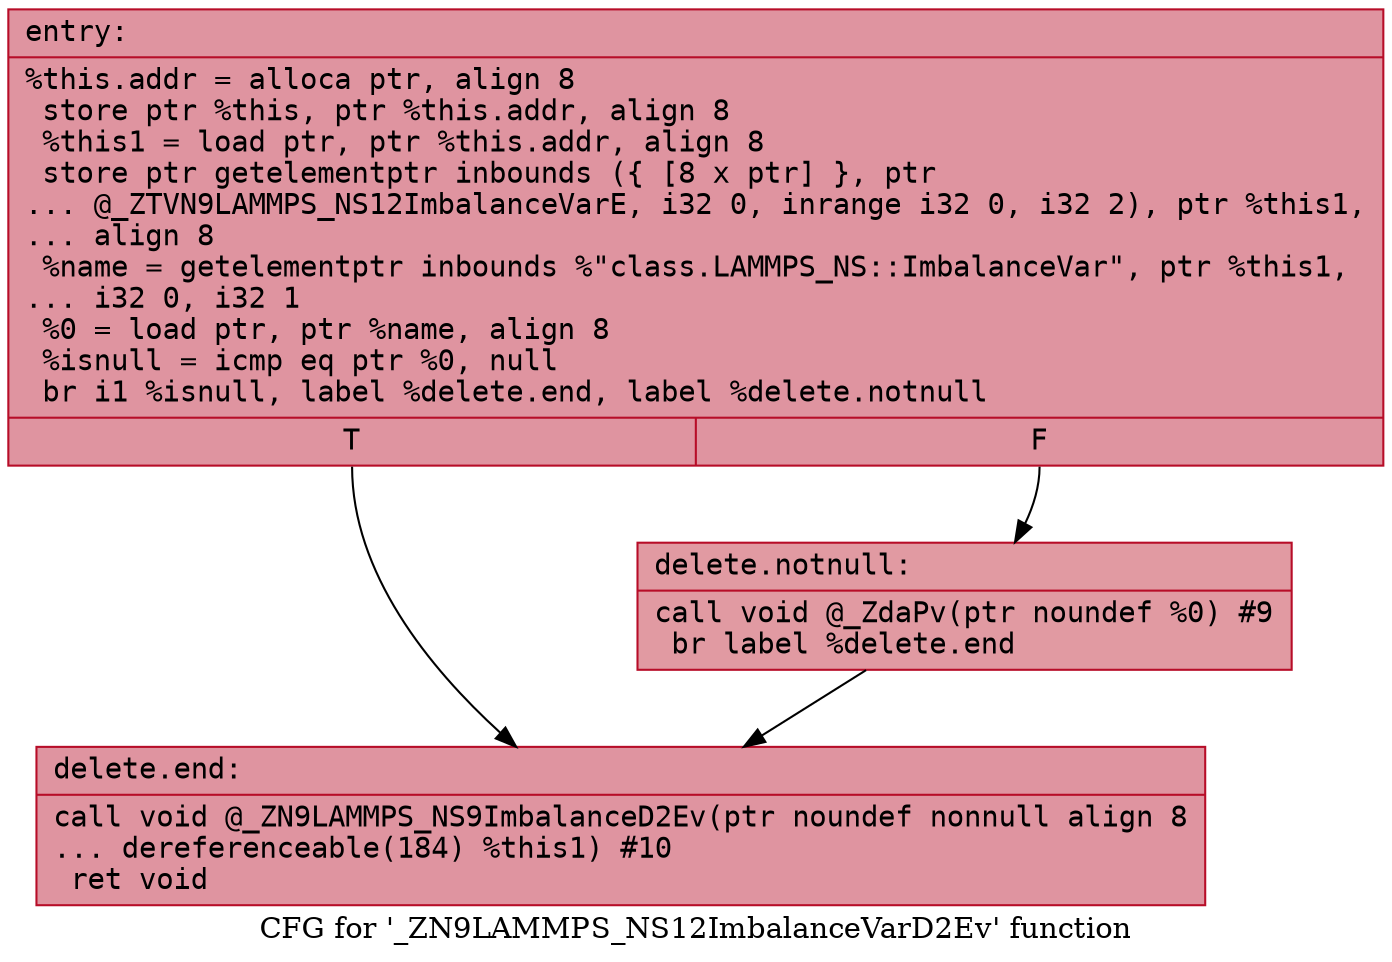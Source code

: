 digraph "CFG for '_ZN9LAMMPS_NS12ImbalanceVarD2Ev' function" {
	label="CFG for '_ZN9LAMMPS_NS12ImbalanceVarD2Ev' function";

	Node0x5602317e3160 [shape=record,color="#b70d28ff", style=filled, fillcolor="#b70d2870" fontname="Courier",label="{entry:\l|  %this.addr = alloca ptr, align 8\l  store ptr %this, ptr %this.addr, align 8\l  %this1 = load ptr, ptr %this.addr, align 8\l  store ptr getelementptr inbounds (\{ [8 x ptr] \}, ptr\l... @_ZTVN9LAMMPS_NS12ImbalanceVarE, i32 0, inrange i32 0, i32 2), ptr %this1,\l... align 8\l  %name = getelementptr inbounds %\"class.LAMMPS_NS::ImbalanceVar\", ptr %this1,\l... i32 0, i32 1\l  %0 = load ptr, ptr %name, align 8\l  %isnull = icmp eq ptr %0, null\l  br i1 %isnull, label %delete.end, label %delete.notnull\l|{<s0>T|<s1>F}}"];
	Node0x5602317e3160:s0 -> Node0x5602317e3560[tooltip="entry -> delete.end\nProbability 37.50%" ];
	Node0x5602317e3160:s1 -> Node0x5602317e35b0[tooltip="entry -> delete.notnull\nProbability 62.50%" ];
	Node0x5602317e35b0 [shape=record,color="#b70d28ff", style=filled, fillcolor="#bb1b2c70" fontname="Courier",label="{delete.notnull:\l|  call void @_ZdaPv(ptr noundef %0) #9\l  br label %delete.end\l}"];
	Node0x5602317e35b0 -> Node0x5602317e3560[tooltip="delete.notnull -> delete.end\nProbability 100.00%" ];
	Node0x5602317e3560 [shape=record,color="#b70d28ff", style=filled, fillcolor="#b70d2870" fontname="Courier",label="{delete.end:\l|  call void @_ZN9LAMMPS_NS9ImbalanceD2Ev(ptr noundef nonnull align 8\l... dereferenceable(184) %this1) #10\l  ret void\l}"];
}
